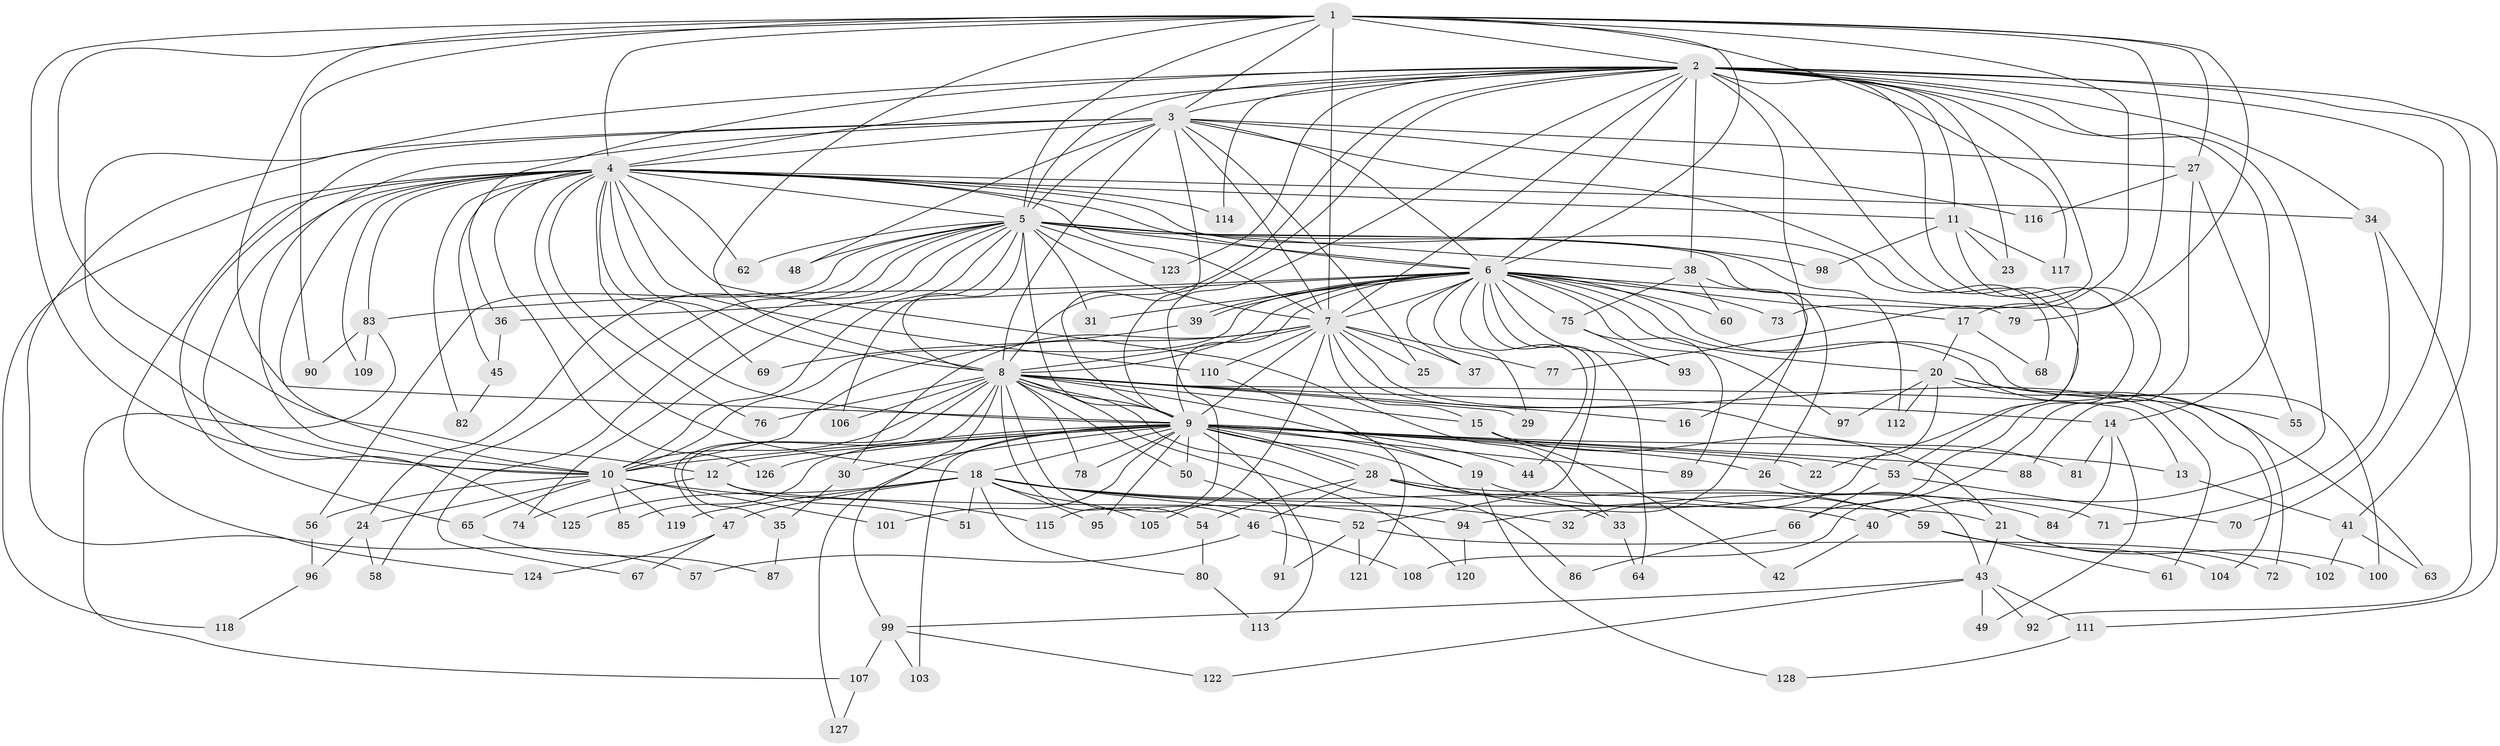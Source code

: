 // coarse degree distribution, {30: 0.011111111111111112, 3: 0.2, 4: 0.1, 23: 0.011111111111111112, 8: 0.011111111111111112, 5: 0.1, 14: 0.03333333333333333, 2: 0.45555555555555555, 26: 0.011111111111111112, 7: 0.022222222222222223, 22: 0.011111111111111112, 12: 0.011111111111111112, 20: 0.011111111111111112, 24: 0.011111111111111112}
// Generated by graph-tools (version 1.1) at 2025/36/03/04/25 23:36:32]
// undirected, 128 vertices, 281 edges
graph export_dot {
  node [color=gray90,style=filled];
  1;
  2;
  3;
  4;
  5;
  6;
  7;
  8;
  9;
  10;
  11;
  12;
  13;
  14;
  15;
  16;
  17;
  18;
  19;
  20;
  21;
  22;
  23;
  24;
  25;
  26;
  27;
  28;
  29;
  30;
  31;
  32;
  33;
  34;
  35;
  36;
  37;
  38;
  39;
  40;
  41;
  42;
  43;
  44;
  45;
  46;
  47;
  48;
  49;
  50;
  51;
  52;
  53;
  54;
  55;
  56;
  57;
  58;
  59;
  60;
  61;
  62;
  63;
  64;
  65;
  66;
  67;
  68;
  69;
  70;
  71;
  72;
  73;
  74;
  75;
  76;
  77;
  78;
  79;
  80;
  81;
  82;
  83;
  84;
  85;
  86;
  87;
  88;
  89;
  90;
  91;
  92;
  93;
  94;
  95;
  96;
  97;
  98;
  99;
  100;
  101;
  102;
  103;
  104;
  105;
  106;
  107;
  108;
  109;
  110;
  111;
  112;
  113;
  114;
  115;
  116;
  117;
  118;
  119;
  120;
  121;
  122;
  123;
  124;
  125;
  126;
  127;
  128;
  1 -- 2;
  1 -- 3;
  1 -- 4;
  1 -- 5;
  1 -- 6;
  1 -- 7;
  1 -- 8;
  1 -- 9;
  1 -- 10;
  1 -- 12;
  1 -- 17;
  1 -- 27;
  1 -- 77;
  1 -- 79;
  1 -- 90;
  1 -- 117;
  2 -- 3;
  2 -- 4;
  2 -- 5;
  2 -- 6;
  2 -- 7;
  2 -- 8;
  2 -- 9;
  2 -- 10;
  2 -- 11;
  2 -- 14;
  2 -- 16;
  2 -- 23;
  2 -- 32;
  2 -- 34;
  2 -- 36;
  2 -- 38;
  2 -- 40;
  2 -- 41;
  2 -- 66;
  2 -- 70;
  2 -- 73;
  2 -- 111;
  2 -- 114;
  2 -- 115;
  2 -- 123;
  3 -- 4;
  3 -- 5;
  3 -- 6;
  3 -- 7;
  3 -- 8;
  3 -- 9;
  3 -- 10;
  3 -- 25;
  3 -- 27;
  3 -- 48;
  3 -- 53;
  3 -- 57;
  3 -- 65;
  3 -- 116;
  4 -- 5;
  4 -- 6;
  4 -- 7;
  4 -- 8;
  4 -- 9;
  4 -- 10;
  4 -- 11;
  4 -- 18;
  4 -- 33;
  4 -- 34;
  4 -- 45;
  4 -- 62;
  4 -- 68;
  4 -- 69;
  4 -- 76;
  4 -- 82;
  4 -- 83;
  4 -- 109;
  4 -- 110;
  4 -- 114;
  4 -- 118;
  4 -- 124;
  4 -- 125;
  4 -- 126;
  5 -- 6;
  5 -- 7;
  5 -- 8;
  5 -- 9;
  5 -- 10;
  5 -- 24;
  5 -- 26;
  5 -- 31;
  5 -- 38;
  5 -- 48;
  5 -- 56;
  5 -- 58;
  5 -- 62;
  5 -- 67;
  5 -- 74;
  5 -- 98;
  5 -- 106;
  5 -- 112;
  5 -- 123;
  6 -- 7;
  6 -- 8;
  6 -- 9;
  6 -- 10;
  6 -- 17;
  6 -- 20;
  6 -- 29;
  6 -- 31;
  6 -- 36;
  6 -- 37;
  6 -- 39;
  6 -- 39;
  6 -- 44;
  6 -- 52;
  6 -- 60;
  6 -- 64;
  6 -- 72;
  6 -- 73;
  6 -- 75;
  6 -- 79;
  6 -- 83;
  6 -- 93;
  6 -- 97;
  6 -- 100;
  7 -- 8;
  7 -- 9;
  7 -- 10;
  7 -- 15;
  7 -- 25;
  7 -- 30;
  7 -- 37;
  7 -- 61;
  7 -- 77;
  7 -- 81;
  7 -- 105;
  7 -- 110;
  8 -- 9;
  8 -- 10;
  8 -- 13;
  8 -- 14;
  8 -- 15;
  8 -- 16;
  8 -- 19;
  8 -- 29;
  8 -- 35;
  8 -- 46;
  8 -- 47;
  8 -- 50;
  8 -- 54;
  8 -- 76;
  8 -- 78;
  8 -- 86;
  8 -- 99;
  8 -- 106;
  8 -- 120;
  9 -- 10;
  9 -- 12;
  9 -- 13;
  9 -- 18;
  9 -- 19;
  9 -- 22;
  9 -- 26;
  9 -- 28;
  9 -- 28;
  9 -- 30;
  9 -- 44;
  9 -- 50;
  9 -- 53;
  9 -- 59;
  9 -- 78;
  9 -- 85;
  9 -- 88;
  9 -- 89;
  9 -- 95;
  9 -- 101;
  9 -- 103;
  9 -- 113;
  9 -- 126;
  9 -- 127;
  10 -- 24;
  10 -- 56;
  10 -- 65;
  10 -- 85;
  10 -- 101;
  10 -- 115;
  10 -- 119;
  11 -- 23;
  11 -- 98;
  11 -- 108;
  11 -- 117;
  12 -- 21;
  12 -- 51;
  12 -- 74;
  13 -- 41;
  14 -- 49;
  14 -- 81;
  14 -- 84;
  15 -- 21;
  15 -- 42;
  17 -- 20;
  17 -- 68;
  18 -- 32;
  18 -- 40;
  18 -- 47;
  18 -- 51;
  18 -- 52;
  18 -- 80;
  18 -- 94;
  18 -- 95;
  18 -- 105;
  18 -- 119;
  18 -- 125;
  19 -- 84;
  19 -- 128;
  20 -- 22;
  20 -- 55;
  20 -- 63;
  20 -- 97;
  20 -- 104;
  20 -- 112;
  21 -- 43;
  21 -- 72;
  21 -- 100;
  24 -- 58;
  24 -- 96;
  26 -- 43;
  27 -- 55;
  27 -- 88;
  27 -- 116;
  28 -- 33;
  28 -- 46;
  28 -- 54;
  28 -- 59;
  28 -- 71;
  30 -- 35;
  33 -- 64;
  34 -- 71;
  34 -- 92;
  35 -- 87;
  36 -- 45;
  38 -- 60;
  38 -- 75;
  38 -- 94;
  39 -- 69;
  40 -- 42;
  41 -- 63;
  41 -- 102;
  43 -- 49;
  43 -- 92;
  43 -- 99;
  43 -- 111;
  43 -- 122;
  45 -- 82;
  46 -- 57;
  46 -- 108;
  47 -- 67;
  47 -- 124;
  50 -- 91;
  52 -- 91;
  52 -- 102;
  52 -- 121;
  53 -- 66;
  53 -- 70;
  54 -- 80;
  56 -- 96;
  59 -- 61;
  59 -- 104;
  65 -- 87;
  66 -- 86;
  75 -- 89;
  75 -- 93;
  80 -- 113;
  83 -- 90;
  83 -- 107;
  83 -- 109;
  94 -- 120;
  96 -- 118;
  99 -- 103;
  99 -- 107;
  99 -- 122;
  107 -- 127;
  110 -- 121;
  111 -- 128;
}
